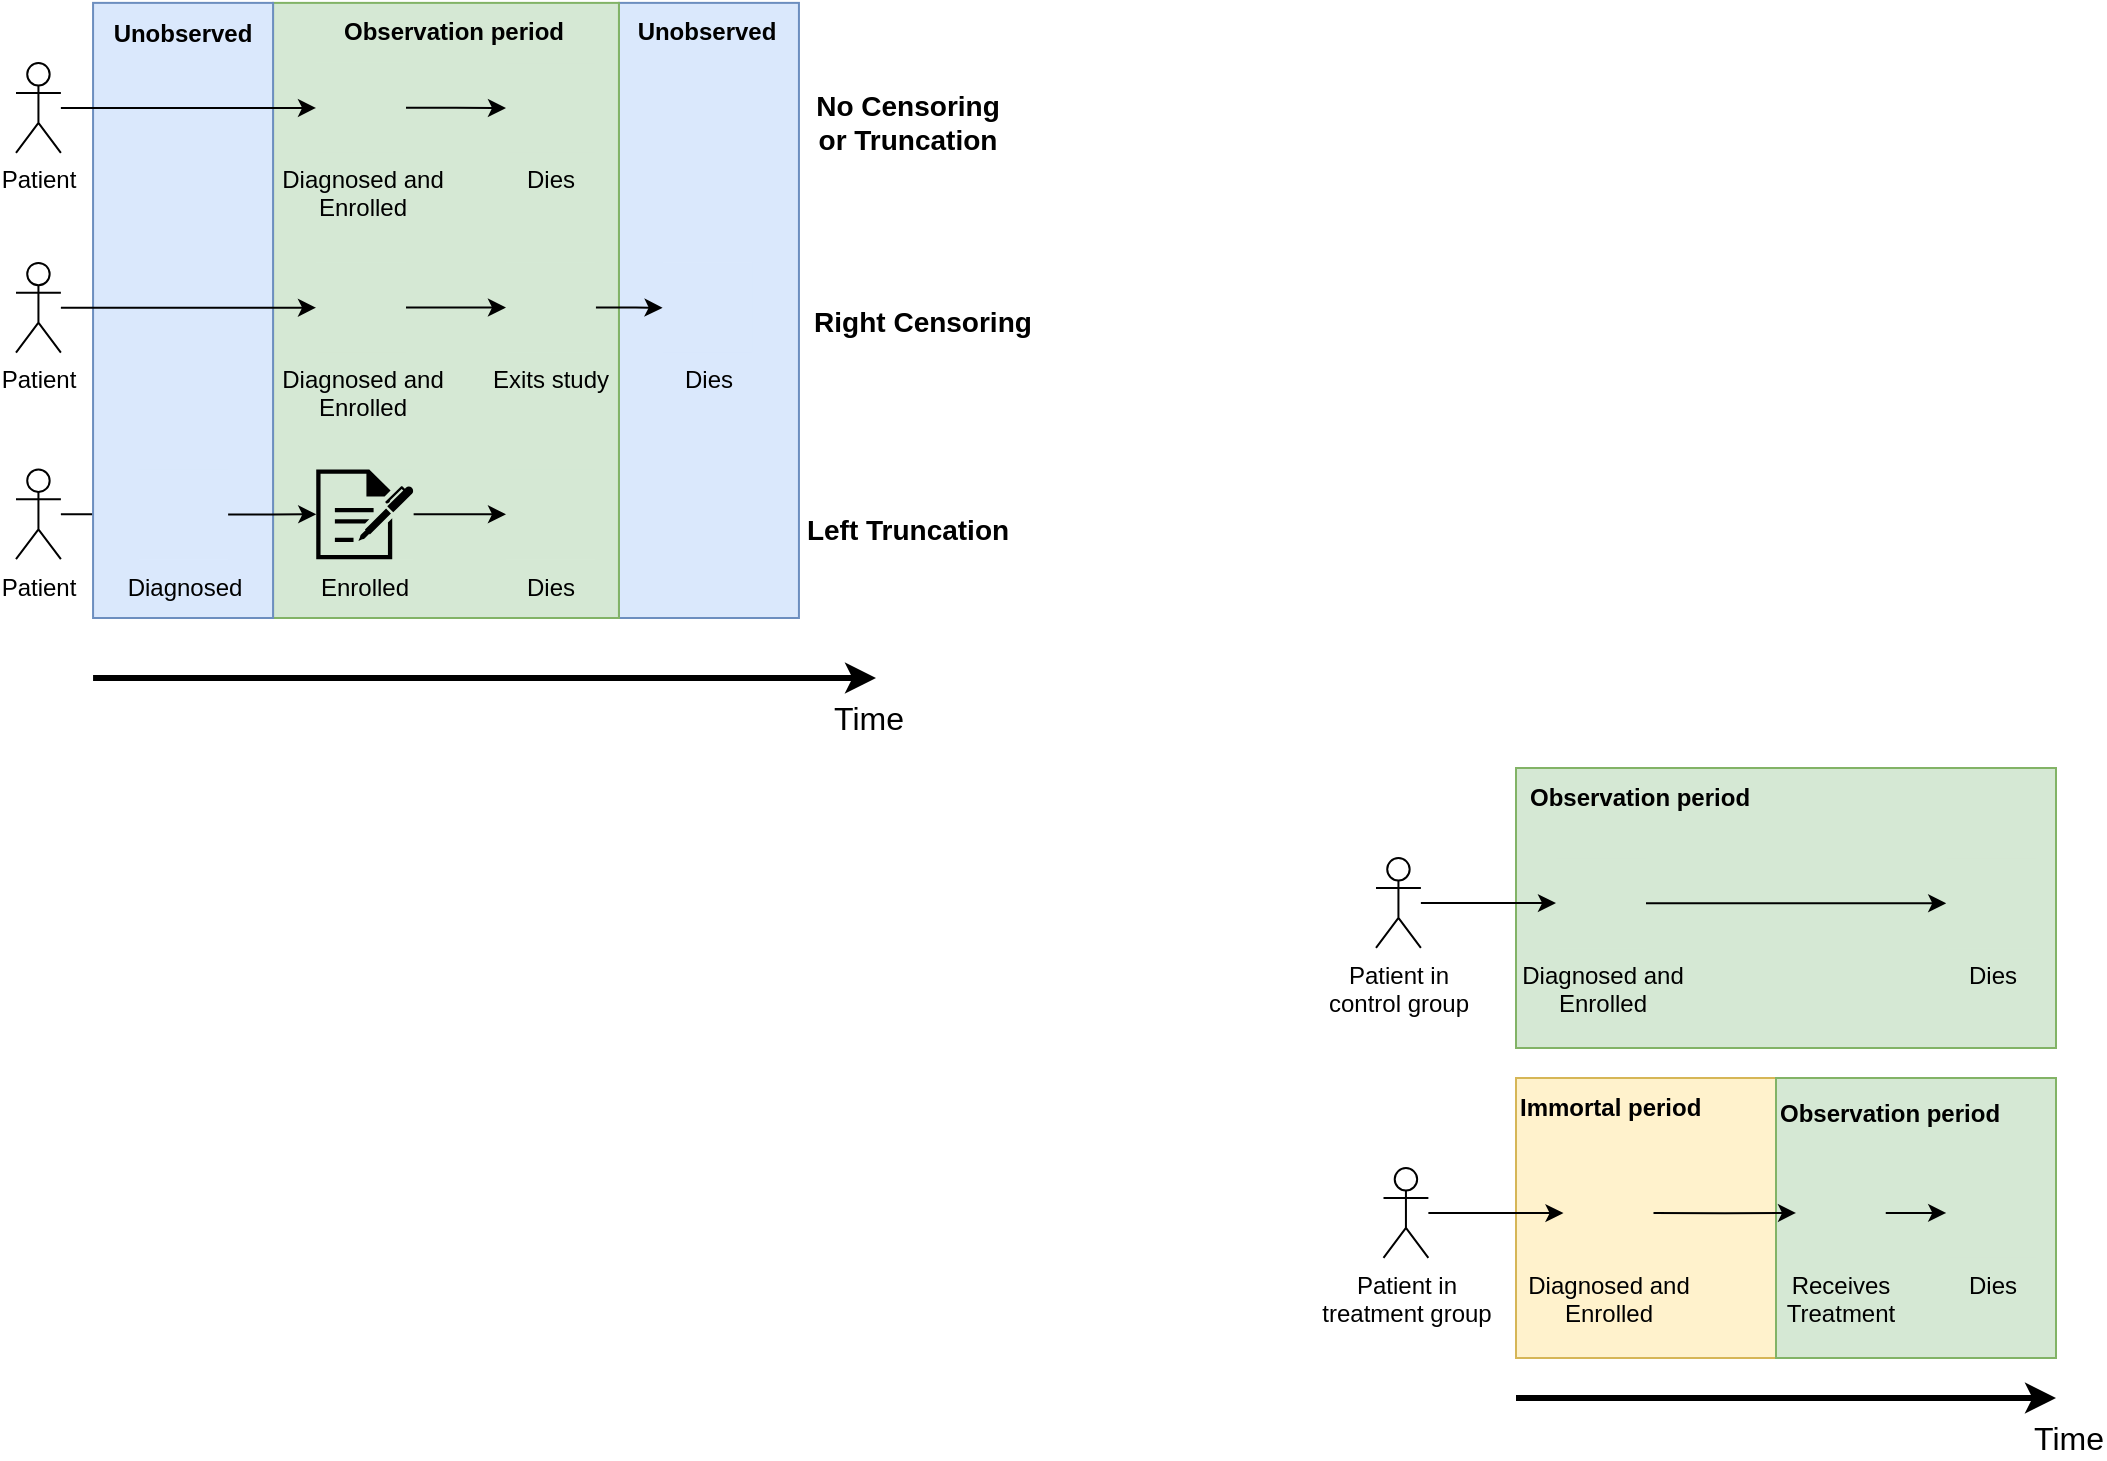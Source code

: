 <mxfile version="23.0.1" type="device">
  <diagram name="Page-1" id="AeqbyaVCp8AjWhaYUgvM">
    <mxGraphModel dx="1442" dy="985" grid="1" gridSize="10" guides="1" tooltips="1" connect="1" arrows="1" fold="1" page="1" pageScale="1" pageWidth="3300" pageHeight="4681" math="0" shadow="0">
      <root>
        <mxCell id="0" />
        <mxCell id="1" parent="0" />
        <mxCell id="rqjfTiNqwrKBO8YYa6vP-207" value="" style="rounded=0;whiteSpace=wrap;html=1;fillColor=#fff2cc;strokeColor=#d6b656;align=left;" vertex="1" parent="1">
          <mxGeometry x="810" y="760" width="130" height="140" as="geometry" />
        </mxCell>
        <mxCell id="rqjfTiNqwrKBO8YYa6vP-158" value="" style="rounded=0;whiteSpace=wrap;html=1;fillColor=#DAE8FC;strokeColor=#6c8ebf;align=left;" vertex="1" parent="1">
          <mxGeometry x="361.47" y="222.44" width="90" height="307.56" as="geometry" />
        </mxCell>
        <mxCell id="rqjfTiNqwrKBO8YYa6vP-20" value="" style="rounded=0;whiteSpace=wrap;html=1;fillColor=#D5E8D4;strokeColor=#82b366;align=left;" vertex="1" parent="1">
          <mxGeometry x="188.53" y="222.44" width="172.94" height="307.56" as="geometry" />
        </mxCell>
        <mxCell id="rqjfTiNqwrKBO8YYa6vP-5" value="No Censoring&lt;br&gt;or Truncation" style="text;html=1;strokeColor=none;fillColor=none;align=center;verticalAlign=middle;whiteSpace=wrap;rounded=0;fontSize=14;fontStyle=1" vertex="1" parent="1">
          <mxGeometry x="451.47" y="267.44" width="110" height="30" as="geometry" />
        </mxCell>
        <mxCell id="rqjfTiNqwrKBO8YYa6vP-10" value="Patient" style="shape=umlActor;verticalLabelPosition=bottom;verticalAlign=top;html=1;outlineConnect=0;aspect=fixed;" vertex="1" parent="1">
          <mxGeometry x="60" y="252.56" width="22.44" height="44.882" as="geometry" />
        </mxCell>
        <mxCell id="rqjfTiNqwrKBO8YYa6vP-21" value="Observation period" style="text;html=1;strokeColor=none;fillColor=none;align=center;verticalAlign=middle;whiteSpace=wrap;rounded=0;fontStyle=1" vertex="1" parent="1">
          <mxGeometry x="188.53" y="222.44" width="179.56" height="30" as="geometry" />
        </mxCell>
        <mxCell id="rqjfTiNqwrKBO8YYa6vP-136" value="" style="endArrow=classic;html=1;rounded=0;strokeWidth=3;" edge="1" parent="1">
          <mxGeometry width="50" height="50" relative="1" as="geometry">
            <mxPoint x="98.53" y="560" as="sourcePoint" />
            <mxPoint x="490" y="560" as="targetPoint" />
          </mxGeometry>
        </mxCell>
        <mxCell id="rqjfTiNqwrKBO8YYa6vP-191" style="edgeStyle=orthogonalEdgeStyle;rounded=0;orthogonalLoop=1;jettySize=auto;html=1;entryX=0;entryY=0.5;entryDx=0;entryDy=0;" edge="1" parent="1" source="rqjfTiNqwrKBO8YYa6vP-134" target="rqjfTiNqwrKBO8YYa6vP-137">
          <mxGeometry relative="1" as="geometry" />
        </mxCell>
        <mxCell id="rqjfTiNqwrKBO8YYa6vP-134" value="Diagnosed and&lt;br&gt;Enrolled" style="shape=image;html=1;verticalAlign=top;verticalLabelPosition=bottom;labelBackgroundColor=none;imageAspect=0;aspect=fixed;image=https://cdn3.iconfinder.com/data/icons/clinical-3/96/medical-checkup-128.png;imageBackground=#D5E8D4;align=center;" vertex="1" parent="1">
          <mxGeometry x="210.0" y="252.44" width="45" height="45" as="geometry" />
        </mxCell>
        <mxCell id="rqjfTiNqwrKBO8YYa6vP-137" value="&lt;span style=&quot;&quot;&gt;Dies&lt;/span&gt;" style="shape=image;html=1;verticalAlign=top;verticalLabelPosition=bottom;labelBackgroundColor=none;imageAspect=0;aspect=fixed;image=https://cdn4.iconfinder.com/data/icons/corona-virus-5/32/thermometer-128.png;imageBackground=#D5E8D4;" vertex="1" parent="1">
          <mxGeometry x="305" y="252.56" width="44.88" height="44.882" as="geometry" />
        </mxCell>
        <mxCell id="rqjfTiNqwrKBO8YYa6vP-140" value="Time" style="text;html=1;strokeColor=none;fillColor=none;align=center;verticalAlign=middle;whiteSpace=wrap;rounded=0;fontSize=16;" vertex="1" parent="1">
          <mxGeometry x="470.0" y="570" width="32.5" height="20" as="geometry" />
        </mxCell>
        <mxCell id="rqjfTiNqwrKBO8YYa6vP-148" value="Patient" style="shape=umlActor;verticalLabelPosition=bottom;verticalAlign=top;html=1;outlineConnect=0;aspect=fixed;" vertex="1" parent="1">
          <mxGeometry x="60" y="352.44" width="22.44" height="44.882" as="geometry" />
        </mxCell>
        <mxCell id="rqjfTiNqwrKBO8YYa6vP-193" style="edgeStyle=orthogonalEdgeStyle;rounded=0;orthogonalLoop=1;jettySize=auto;html=1;entryX=0;entryY=0.5;entryDx=0;entryDy=0;" edge="1" parent="1" source="rqjfTiNqwrKBO8YYa6vP-151" target="rqjfTiNqwrKBO8YYa6vP-154">
          <mxGeometry relative="1" as="geometry" />
        </mxCell>
        <mxCell id="rqjfTiNqwrKBO8YYa6vP-151" value="Diagnosed and&lt;br&gt;Enrolled" style="shape=image;html=1;verticalAlign=top;verticalLabelPosition=bottom;labelBackgroundColor=none;imageAspect=0;aspect=fixed;image=https://cdn3.iconfinder.com/data/icons/clinical-3/96/medical-checkup-128.png;imageBackground=#D5E8D4;align=center;" vertex="1" parent="1">
          <mxGeometry x="210.0" y="352.32" width="45" height="45" as="geometry" />
        </mxCell>
        <mxCell id="rqjfTiNqwrKBO8YYa6vP-152" value="&lt;span style=&quot;&quot;&gt;Dies&lt;/span&gt;" style="shape=image;html=1;verticalAlign=top;verticalLabelPosition=bottom;labelBackgroundColor=none;imageAspect=0;aspect=fixed;image=https://cdn4.iconfinder.com/data/icons/corona-virus-5/32/thermometer-128.png;imageBackground=#DAE8FC;" vertex="1" parent="1">
          <mxGeometry x="383.29" y="352.44" width="44.88" height="44.882" as="geometry" />
        </mxCell>
        <mxCell id="rqjfTiNqwrKBO8YYa6vP-194" style="edgeStyle=orthogonalEdgeStyle;rounded=0;orthogonalLoop=1;jettySize=auto;html=1;entryX=0;entryY=0.5;entryDx=0;entryDy=0;" edge="1" parent="1" source="rqjfTiNqwrKBO8YYa6vP-154" target="rqjfTiNqwrKBO8YYa6vP-152">
          <mxGeometry relative="1" as="geometry" />
        </mxCell>
        <mxCell id="rqjfTiNqwrKBO8YYa6vP-154" value="Exits study" style="shape=image;html=1;verticalAlign=top;verticalLabelPosition=bottom;labelBackgroundColor=none;imageAspect=0;aspect=fixed;image=https://cdn1.iconfinder.com/data/icons/material-core/18/exit-to-app-128.png;imageBackground=#D5E8D4;fontSize=12;" vertex="1" parent="1">
          <mxGeometry x="305.0" y="352.32" width="44.88" height="44.882" as="geometry" />
        </mxCell>
        <mxCell id="rqjfTiNqwrKBO8YYa6vP-67" value="Unobserved" style="text;html=1;strokeColor=none;fillColor=none;align=center;verticalAlign=middle;whiteSpace=wrap;rounded=0;fontStyle=1" vertex="1" parent="1">
          <mxGeometry x="361.47" y="222.44" width="88.53" height="30" as="geometry" />
        </mxCell>
        <mxCell id="rqjfTiNqwrKBO8YYa6vP-160" value="Left Truncation" style="text;html=1;strokeColor=none;fillColor=none;align=center;verticalAlign=middle;whiteSpace=wrap;rounded=0;fontSize=14;fontStyle=1" vertex="1" parent="1">
          <mxGeometry x="451.47" y="470.6" width="110" height="30" as="geometry" />
        </mxCell>
        <mxCell id="rqjfTiNqwrKBO8YYa6vP-195" style="edgeStyle=orthogonalEdgeStyle;rounded=0;orthogonalLoop=1;jettySize=auto;html=1;entryX=0;entryY=0.5;entryDx=0;entryDy=0;" edge="1" parent="1" source="rqjfTiNqwrKBO8YYa6vP-161" target="rqjfTiNqwrKBO8YYa6vP-164">
          <mxGeometry relative="1" as="geometry" />
        </mxCell>
        <mxCell id="rqjfTiNqwrKBO8YYa6vP-161" value="Patient" style="shape=umlActor;verticalLabelPosition=bottom;verticalAlign=top;html=1;outlineConnect=0;aspect=fixed;" vertex="1" parent="1">
          <mxGeometry x="60" y="455.72" width="22.44" height="44.882" as="geometry" />
        </mxCell>
        <mxCell id="rqjfTiNqwrKBO8YYa6vP-165" value="&lt;span style=&quot;&quot;&gt;Dies&lt;/span&gt;" style="shape=image;html=1;verticalAlign=top;verticalLabelPosition=bottom;labelBackgroundColor=none;imageAspect=0;aspect=fixed;image=https://cdn4.iconfinder.com/data/icons/corona-virus-5/32/thermometer-128.png;imageBackground=#D5E8D4;" vertex="1" parent="1">
          <mxGeometry x="305.0" y="455.72" width="44.88" height="44.882" as="geometry" />
        </mxCell>
        <mxCell id="rqjfTiNqwrKBO8YYa6vP-172" value="" style="group;align=left;" vertex="1" connectable="0" parent="1">
          <mxGeometry x="210" y="455.72" width="48.82" height="44.882" as="geometry" />
        </mxCell>
        <mxCell id="rqjfTiNqwrKBO8YYa6vP-170" value="" style="rounded=0;whiteSpace=wrap;html=1;strokeColor=none;fillColor=#D5E8D4;" vertex="1" parent="rqjfTiNqwrKBO8YYa6vP-172">
          <mxGeometry width="48.819" height="44.882" as="geometry" />
        </mxCell>
        <mxCell id="rqjfTiNqwrKBO8YYa6vP-167" value="Enrolled" style="sketch=0;pointerEvents=1;shadow=0;dashed=0;html=1;strokeColor=none;fillColor=#000000;labelPosition=center;verticalLabelPosition=bottom;verticalAlign=top;outlineConnect=0;align=center;shape=mxgraph.office.concepts.sign_up;aspect=fixed;gradientColor=none;" vertex="1" parent="rqjfTiNqwrKBO8YYa6vP-172">
          <mxGeometry x="0.12" width="48.7" height="44.882" as="geometry" />
        </mxCell>
        <mxCell id="rqjfTiNqwrKBO8YYa6vP-173" value="" style="rounded=0;whiteSpace=wrap;html=1;fillColor=#D5E8D4;strokeColor=#82b366;align=left;" vertex="1" parent="1">
          <mxGeometry x="810" y="605" width="270" height="140" as="geometry" />
        </mxCell>
        <mxCell id="rqjfTiNqwrKBO8YYa6vP-214" style="edgeStyle=orthogonalEdgeStyle;rounded=0;orthogonalLoop=1;jettySize=auto;html=1;entryX=0;entryY=0.5;entryDx=0;entryDy=0;" edge="1" parent="1" source="rqjfTiNqwrKBO8YYa6vP-174" target="rqjfTiNqwrKBO8YYa6vP-177">
          <mxGeometry relative="1" as="geometry" />
        </mxCell>
        <mxCell id="rqjfTiNqwrKBO8YYa6vP-174" value="Patient in&lt;br&gt;control group" style="shape=umlActor;verticalLabelPosition=bottom;verticalAlign=top;html=1;outlineConnect=0;aspect=fixed;" vertex="1" parent="1">
          <mxGeometry x="740" y="650.06" width="22.44" height="44.882" as="geometry" />
        </mxCell>
        <mxCell id="rqjfTiNqwrKBO8YYa6vP-175" value="Observation period" style="text;html=1;strokeColor=none;fillColor=none;align=left;verticalAlign=middle;whiteSpace=wrap;rounded=0;fontStyle=1" vertex="1" parent="1">
          <mxGeometry x="815.44" y="605" width="179.56" height="30" as="geometry" />
        </mxCell>
        <mxCell id="rqjfTiNqwrKBO8YYa6vP-215" style="edgeStyle=orthogonalEdgeStyle;rounded=0;orthogonalLoop=1;jettySize=auto;html=1;entryX=0;entryY=0.5;entryDx=0;entryDy=0;" edge="1" parent="1" source="rqjfTiNqwrKBO8YYa6vP-177" target="rqjfTiNqwrKBO8YYa6vP-178">
          <mxGeometry relative="1" as="geometry" />
        </mxCell>
        <mxCell id="rqjfTiNqwrKBO8YYa6vP-177" value="Diagnosed and&lt;br&gt;Enrolled" style="shape=image;html=1;verticalAlign=top;verticalLabelPosition=bottom;labelBackgroundColor=none;imageAspect=0;aspect=fixed;image=https://cdn3.iconfinder.com/data/icons/clinical-3/96/medical-checkup-128.png;imageBackground=#D5E8D4;align=center;" vertex="1" parent="1">
          <mxGeometry x="830" y="650.06" width="45" height="45" as="geometry" />
        </mxCell>
        <mxCell id="rqjfTiNqwrKBO8YYa6vP-178" value="&lt;span style=&quot;&quot;&gt;Dies&lt;/span&gt;" style="shape=image;html=1;verticalAlign=top;verticalLabelPosition=bottom;labelBackgroundColor=none;imageAspect=0;aspect=fixed;image=https://cdn4.iconfinder.com/data/icons/corona-virus-5/32/thermometer-128.png;imageBackground=#D5E8D4;" vertex="1" parent="1">
          <mxGeometry x="1025.12" y="650.18" width="44.88" height="44.882" as="geometry" />
        </mxCell>
        <mxCell id="rqjfTiNqwrKBO8YYa6vP-185" value="Right Censoring" style="text;html=1;strokeColor=none;fillColor=none;align=center;verticalAlign=middle;whiteSpace=wrap;rounded=0;fontSize=14;fontStyle=1" vertex="1" parent="1">
          <mxGeometry x="450" y="367.32" width="127.44" height="30" as="geometry" />
        </mxCell>
        <mxCell id="rqjfTiNqwrKBO8YYa6vP-186" value="" style="rounded=0;whiteSpace=wrap;html=1;fillColor=#DAE8FC;strokeColor=#6c8ebf;align=left;" vertex="1" parent="1">
          <mxGeometry x="98.53" y="222.44" width="90" height="307.56" as="geometry" />
        </mxCell>
        <mxCell id="rqjfTiNqwrKBO8YYa6vP-187" value="Unobserved" style="text;html=1;strokeColor=none;fillColor=none;align=center;verticalAlign=middle;whiteSpace=wrap;rounded=0;fontStyle=1" vertex="1" parent="1">
          <mxGeometry x="99.27" y="222.56" width="88.53" height="30" as="geometry" />
        </mxCell>
        <mxCell id="rqjfTiNqwrKBO8YYa6vP-196" style="edgeStyle=orthogonalEdgeStyle;rounded=0;orthogonalLoop=1;jettySize=auto;html=1;" edge="1" parent="1" source="rqjfTiNqwrKBO8YYa6vP-164" target="rqjfTiNqwrKBO8YYa6vP-167">
          <mxGeometry relative="1" as="geometry" />
        </mxCell>
        <mxCell id="rqjfTiNqwrKBO8YYa6vP-164" value="Diagnosed" style="shape=image;html=1;verticalAlign=top;verticalLabelPosition=bottom;labelBackgroundColor=none;imageAspect=0;aspect=fixed;image=https://cdn3.iconfinder.com/data/icons/clinical-3/96/medical-checkup-128.png;imageBackground=#DAE8FC;" vertex="1" parent="1">
          <mxGeometry x="121.03" y="455.72" width="45" height="45" as="geometry" />
        </mxCell>
        <mxCell id="rqjfTiNqwrKBO8YYa6vP-190" style="edgeStyle=orthogonalEdgeStyle;rounded=0;orthogonalLoop=1;jettySize=auto;html=1;entryX=0;entryY=0.5;entryDx=0;entryDy=0;" edge="1" parent="1" source="rqjfTiNqwrKBO8YYa6vP-10" target="rqjfTiNqwrKBO8YYa6vP-134">
          <mxGeometry relative="1" as="geometry" />
        </mxCell>
        <mxCell id="rqjfTiNqwrKBO8YYa6vP-192" style="edgeStyle=orthogonalEdgeStyle;rounded=0;orthogonalLoop=1;jettySize=auto;html=1;entryX=0;entryY=0.5;entryDx=0;entryDy=0;" edge="1" parent="1" source="rqjfTiNqwrKBO8YYa6vP-148" target="rqjfTiNqwrKBO8YYa6vP-151">
          <mxGeometry relative="1" as="geometry" />
        </mxCell>
        <mxCell id="rqjfTiNqwrKBO8YYa6vP-197" style="edgeStyle=orthogonalEdgeStyle;rounded=0;orthogonalLoop=1;jettySize=auto;html=1;entryX=0;entryY=0.5;entryDx=0;entryDy=0;" edge="1" parent="1" source="rqjfTiNqwrKBO8YYa6vP-167" target="rqjfTiNqwrKBO8YYa6vP-165">
          <mxGeometry relative="1" as="geometry" />
        </mxCell>
        <mxCell id="rqjfTiNqwrKBO8YYa6vP-198" value="" style="rounded=0;whiteSpace=wrap;html=1;fillColor=#D5E8D4;strokeColor=#82b366;align=left;" vertex="1" parent="1">
          <mxGeometry x="940" y="760" width="140" height="140" as="geometry" />
        </mxCell>
        <mxCell id="rqjfTiNqwrKBO8YYa6vP-216" style="edgeStyle=orthogonalEdgeStyle;rounded=0;orthogonalLoop=1;jettySize=auto;html=1;entryX=0;entryY=0.5;entryDx=0;entryDy=0;" edge="1" parent="1" source="rqjfTiNqwrKBO8YYa6vP-199" target="rqjfTiNqwrKBO8YYa6vP-202">
          <mxGeometry relative="1" as="geometry" />
        </mxCell>
        <mxCell id="rqjfTiNqwrKBO8YYa6vP-199" value="Patient in&lt;br&gt;treatment group" style="shape=umlActor;verticalLabelPosition=bottom;verticalAlign=top;html=1;outlineConnect=0;aspect=fixed;" vertex="1" parent="1">
          <mxGeometry x="743.75" y="805.06" width="22.44" height="44.882" as="geometry" />
        </mxCell>
        <mxCell id="rqjfTiNqwrKBO8YYa6vP-200" value="Observation period" style="text;html=1;strokeColor=none;fillColor=none;align=left;verticalAlign=middle;whiteSpace=wrap;rounded=0;fontStyle=1" vertex="1" parent="1">
          <mxGeometry x="940" y="762.5" width="130" height="30" as="geometry" />
        </mxCell>
        <mxCell id="rqjfTiNqwrKBO8YYa6vP-217" style="edgeStyle=orthogonalEdgeStyle;rounded=0;orthogonalLoop=1;jettySize=auto;html=1;exitX=1;exitY=0.5;exitDx=0;exitDy=0;entryX=0;entryY=0.5;entryDx=0;entryDy=0;" edge="1" parent="1" source="rqjfTiNqwrKBO8YYa6vP-202" target="rqjfTiNqwrKBO8YYa6vP-210">
          <mxGeometry relative="1" as="geometry" />
        </mxCell>
        <mxCell id="rqjfTiNqwrKBO8YYa6vP-202" value="Diagnosed and&lt;br&gt;Enrolled" style="shape=image;html=1;verticalAlign=top;verticalLabelPosition=bottom;labelBackgroundColor=none;imageAspect=0;aspect=fixed;image=https://cdn3.iconfinder.com/data/icons/clinical-3/96/medical-checkup-128.png;imageBackground=none;align=center;" vertex="1" parent="1">
          <mxGeometry x="833.75" y="805.06" width="45" height="45" as="geometry" />
        </mxCell>
        <mxCell id="rqjfTiNqwrKBO8YYa6vP-208" value="Immortal period" style="text;html=1;strokeColor=none;fillColor=none;align=left;verticalAlign=middle;whiteSpace=wrap;rounded=0;fontStyle=1" vertex="1" parent="1">
          <mxGeometry x="810" y="760" width="130" height="30" as="geometry" />
        </mxCell>
        <mxCell id="rqjfTiNqwrKBO8YYa6vP-209" value="" style="endArrow=classic;html=1;rounded=0;" edge="1" parent="1" source="rqjfTiNqwrKBO8YYa6vP-210" target="rqjfTiNqwrKBO8YYa6vP-203">
          <mxGeometry width="50" height="50" relative="1" as="geometry">
            <mxPoint x="773.75" y="827" as="sourcePoint" />
            <mxPoint x="1093.75" y="827" as="targetPoint" />
          </mxGeometry>
        </mxCell>
        <mxCell id="rqjfTiNqwrKBO8YYa6vP-203" value="&lt;span style=&quot;&quot;&gt;Dies&lt;/span&gt;" style="shape=image;html=1;verticalAlign=top;verticalLabelPosition=bottom;labelBackgroundColor=none;imageAspect=0;aspect=fixed;image=https://cdn4.iconfinder.com/data/icons/corona-virus-5/32/thermometer-128.png;imageBackground=#D5E8D4;" vertex="1" parent="1">
          <mxGeometry x="1025.12" y="805.0" width="44.88" height="44.882" as="geometry" />
        </mxCell>
        <mxCell id="rqjfTiNqwrKBO8YYa6vP-210" value="Receives&lt;br&gt;Treatment" style="shape=image;html=1;verticalAlign=top;verticalLabelPosition=bottom;labelBackgroundColor=none;imageAspect=0;aspect=fixed;image=https://cdn1.iconfinder.com/data/icons/medic/128/Medical_Icon-01-128.png" vertex="1" parent="1">
          <mxGeometry x="950" y="805" width="44.88" height="44.882" as="geometry" />
        </mxCell>
        <mxCell id="rqjfTiNqwrKBO8YYa6vP-212" value="" style="endArrow=classic;html=1;rounded=0;strokeWidth=3;" edge="1" parent="1">
          <mxGeometry width="50" height="50" relative="1" as="geometry">
            <mxPoint x="810" y="920" as="sourcePoint" />
            <mxPoint x="1080" y="920" as="targetPoint" />
          </mxGeometry>
        </mxCell>
        <mxCell id="rqjfTiNqwrKBO8YYa6vP-213" value="Time" style="text;html=1;strokeColor=none;fillColor=none;align=center;verticalAlign=middle;whiteSpace=wrap;rounded=0;fontSize=16;" vertex="1" parent="1">
          <mxGeometry x="1070" y="930" width="32.5" height="20" as="geometry" />
        </mxCell>
      </root>
    </mxGraphModel>
  </diagram>
</mxfile>
